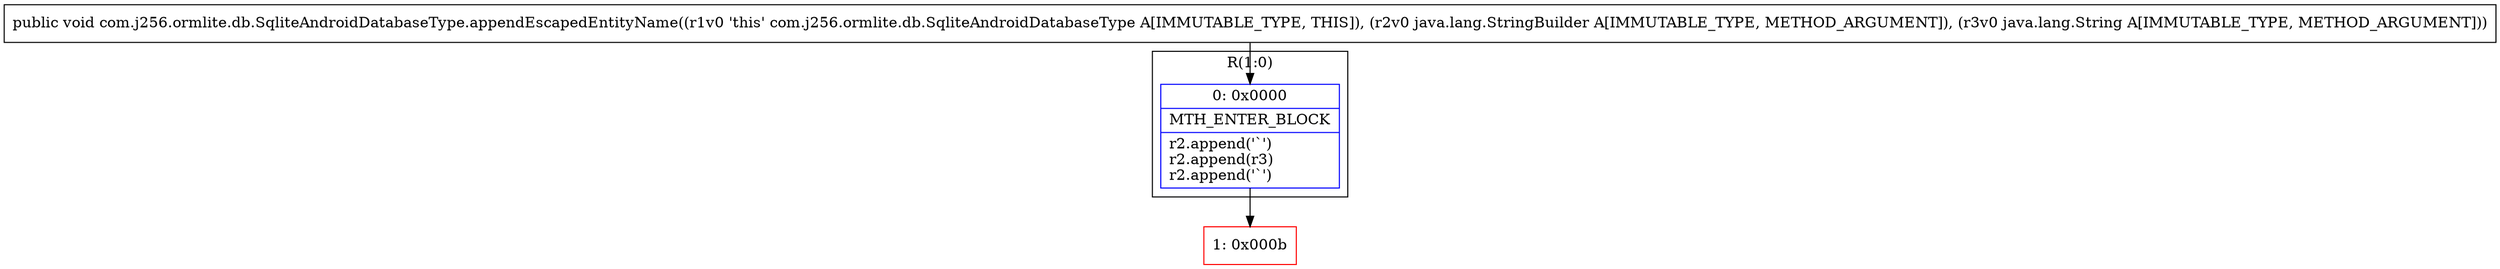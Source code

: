 digraph "CFG forcom.j256.ormlite.db.SqliteAndroidDatabaseType.appendEscapedEntityName(Ljava\/lang\/StringBuilder;Ljava\/lang\/String;)V" {
subgraph cluster_Region_641826964 {
label = "R(1:0)";
node [shape=record,color=blue];
Node_0 [shape=record,label="{0\:\ 0x0000|MTH_ENTER_BLOCK\l|r2.append('`')\lr2.append(r3)\lr2.append('`')\l}"];
}
Node_1 [shape=record,color=red,label="{1\:\ 0x000b}"];
MethodNode[shape=record,label="{public void com.j256.ormlite.db.SqliteAndroidDatabaseType.appendEscapedEntityName((r1v0 'this' com.j256.ormlite.db.SqliteAndroidDatabaseType A[IMMUTABLE_TYPE, THIS]), (r2v0 java.lang.StringBuilder A[IMMUTABLE_TYPE, METHOD_ARGUMENT]), (r3v0 java.lang.String A[IMMUTABLE_TYPE, METHOD_ARGUMENT])) }"];
MethodNode -> Node_0;
Node_0 -> Node_1;
}

